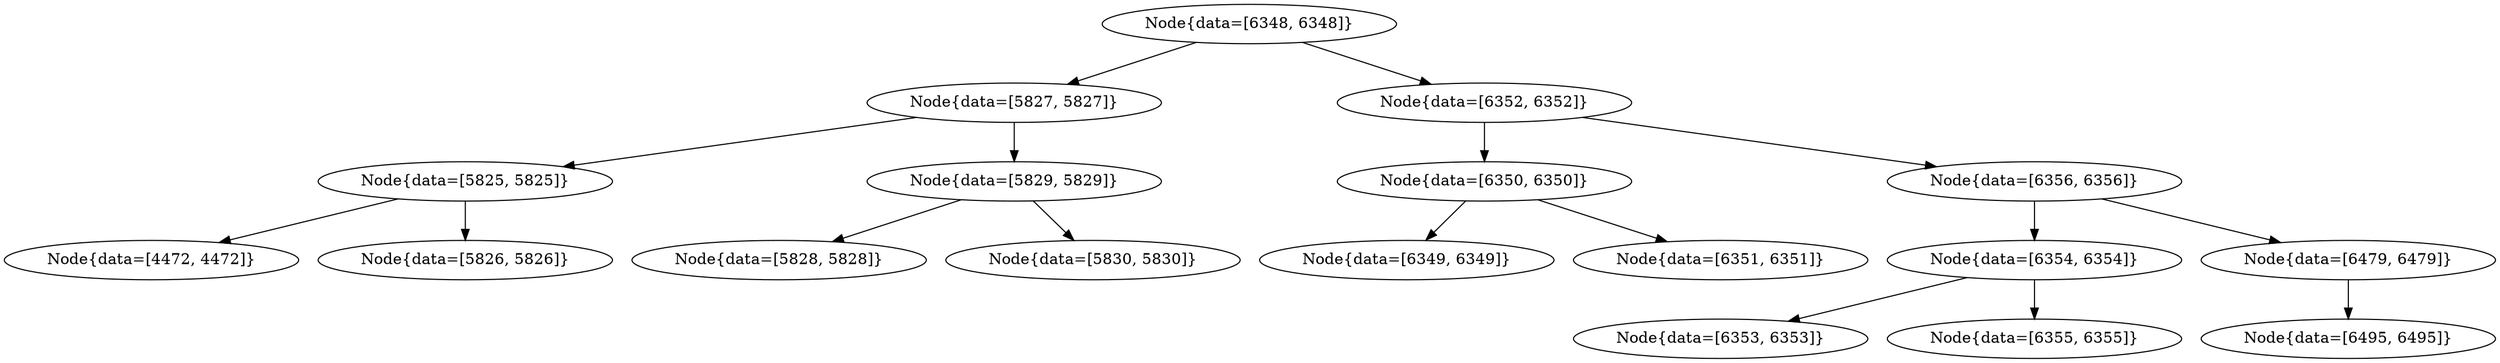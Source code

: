 digraph G{
1784715316 [label="Node{data=[6348, 6348]}"]
1784715316 -> 1185225152
1185225152 [label="Node{data=[5827, 5827]}"]
1185225152 -> 198668917
198668917 [label="Node{data=[5825, 5825]}"]
198668917 -> 252684831
252684831 [label="Node{data=[4472, 4472]}"]
198668917 -> 1631593202
1631593202 [label="Node{data=[5826, 5826]}"]
1185225152 -> 256203779
256203779 [label="Node{data=[5829, 5829]}"]
256203779 -> 1068614468
1068614468 [label="Node{data=[5828, 5828]}"]
256203779 -> 1293736447
1293736447 [label="Node{data=[5830, 5830]}"]
1784715316 -> 757806364
757806364 [label="Node{data=[6352, 6352]}"]
757806364 -> 145478142
145478142 [label="Node{data=[6350, 6350]}"]
145478142 -> 959551564
959551564 [label="Node{data=[6349, 6349]}"]
145478142 -> 306802100
306802100 [label="Node{data=[6351, 6351]}"]
757806364 -> 1723738420
1723738420 [label="Node{data=[6356, 6356]}"]
1723738420 -> 818688060
818688060 [label="Node{data=[6354, 6354]}"]
818688060 -> 92941713
92941713 [label="Node{data=[6353, 6353]}"]
818688060 -> 1551352921
1551352921 [label="Node{data=[6355, 6355]}"]
1723738420 -> 1268228458
1268228458 [label="Node{data=[6479, 6479]}"]
1268228458 -> 436938228
436938228 [label="Node{data=[6495, 6495]}"]
}